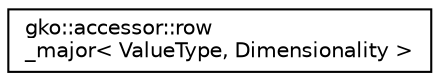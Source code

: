 digraph "Graphical Class Hierarchy"
{
 // INTERACTIVE_SVG=YES
  edge [fontname="Helvetica",fontsize="10",labelfontname="Helvetica",labelfontsize="10"];
  node [fontname="Helvetica",fontsize="10",shape=record];
  rankdir="LR";
  Node1 [label="gko::accessor::row\l_major\< ValueType, Dimensionality \>",height=0.2,width=0.4,color="black", fillcolor="white", style="filled",URL="$classgko_1_1accessor_1_1row__major.html",tooltip="A row_major accessor is a bridge between a range and the row-major memory layout. ..."];
}
